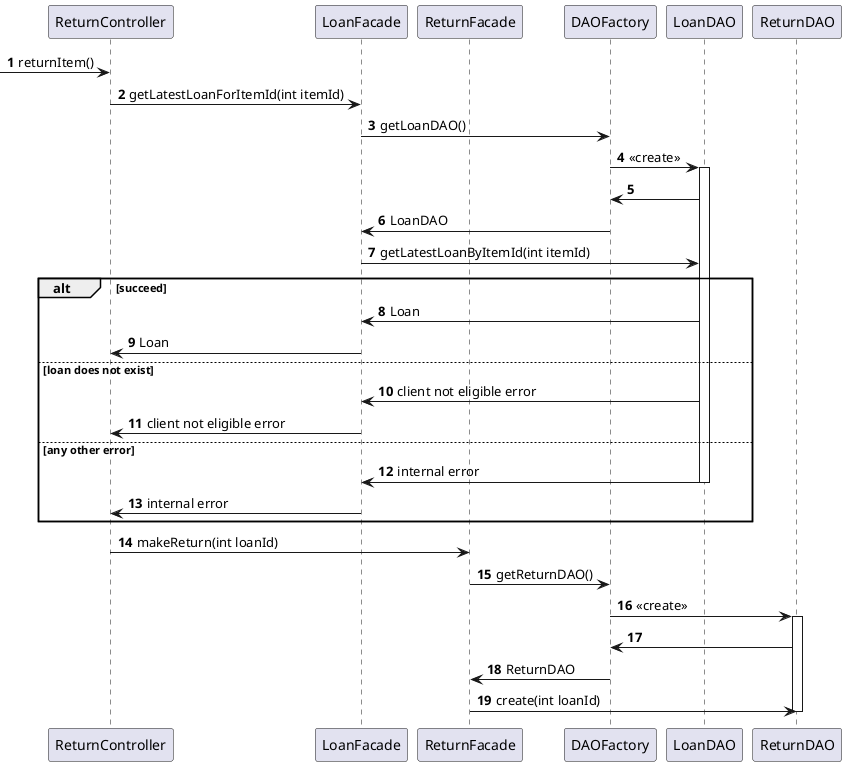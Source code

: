 @startuml

autonumber

participant ReturnController
participant LoanFacade
participant ReturnFacade

-> ReturnController : returnItem()
ReturnController -> LoanFacade : getLatestLoanForItemId(int itemId)
LoanFacade -> DAOFactory : getLoanDAO()
DAOFactory -> LoanDAO ++ : <<create>>
LoanDAO -> DAOFactory
DAOFactory -> LoanFacade : LoanDAO
LoanFacade -> LoanDAO : getLatestLoanByItemId(int itemId)

alt succeed
  LoanDAO -> LoanFacade : Loan
  LoanFacade -> ReturnController : Loan
else loan does not exist
  LoanDAO -> LoanFacade: client not eligible error
  LoanFacade -> ReturnController: client not eligible error
else any other error
  LoanDAO -> LoanFacade: internal error
  deactivate LoanDAO
  LoanFacade -> ReturnController: internal error
end

ReturnController -> ReturnFacade : makeReturn(int loanId)
ReturnFacade -> DAOFactory : getReturnDAO()
DAOFactory -> ReturnDAO ++ : <<create>>
ReturnDAO -> DAOFactory
DAOFactory -> ReturnFacade : ReturnDAO
ReturnFacade -> ReturnDAO : create(int loanId)
deactivate ReturnDAO

@enduml